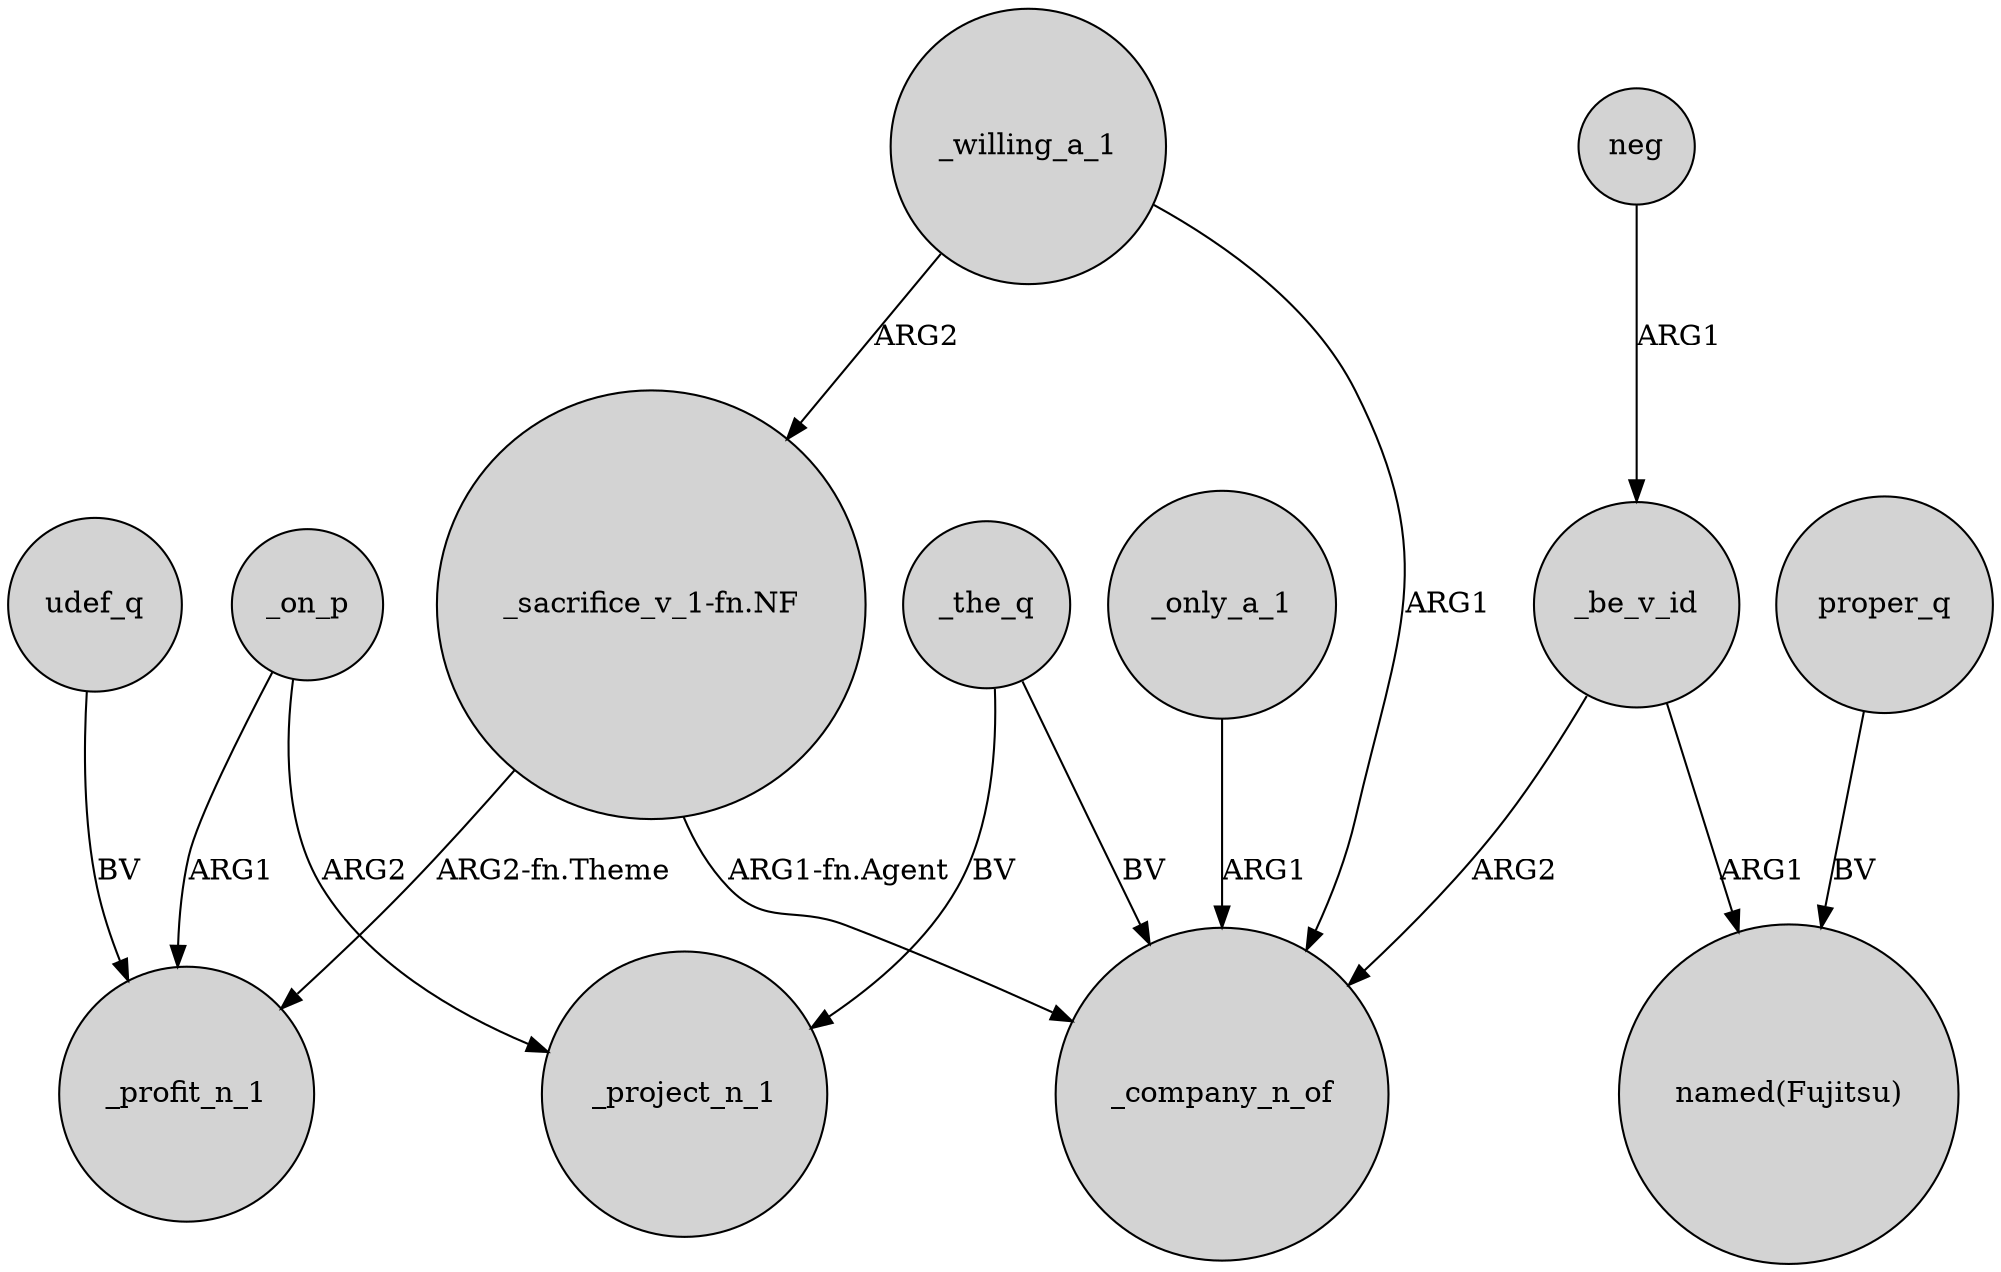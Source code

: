 digraph {
	node [shape=circle style=filled]
	_be_v_id -> _company_n_of [label=ARG2]
	_the_q -> _project_n_1 [label=BV]
	neg -> _be_v_id [label=ARG1]
	_on_p -> _profit_n_1 [label=ARG1]
	_only_a_1 -> _company_n_of [label=ARG1]
	_on_p -> _project_n_1 [label=ARG2]
	udef_q -> _profit_n_1 [label=BV]
	_the_q -> _company_n_of [label=BV]
	_willing_a_1 -> "_sacrifice_v_1-fn.NF" [label=ARG2]
	"_sacrifice_v_1-fn.NF" -> _company_n_of [label="ARG1-fn.Agent"]
	_willing_a_1 -> _company_n_of [label=ARG1]
	_be_v_id -> "named(Fujitsu)" [label=ARG1]
	proper_q -> "named(Fujitsu)" [label=BV]
	"_sacrifice_v_1-fn.NF" -> _profit_n_1 [label="ARG2-fn.Theme"]
}
